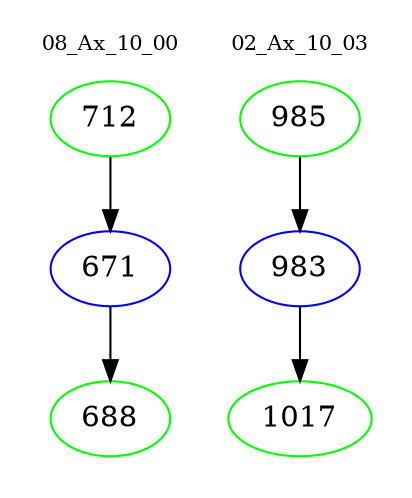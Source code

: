 digraph{
subgraph cluster_0 {
color = white
label = "08_Ax_10_00";
fontsize=10;
T0_712 [label="712", color="green"]
T0_712 -> T0_671 [color="black"]
T0_671 [label="671", color="blue"]
T0_671 -> T0_688 [color="black"]
T0_688 [label="688", color="green"]
}
subgraph cluster_1 {
color = white
label = "02_Ax_10_03";
fontsize=10;
T1_985 [label="985", color="green"]
T1_985 -> T1_983 [color="black"]
T1_983 [label="983", color="blue"]
T1_983 -> T1_1017 [color="black"]
T1_1017 [label="1017", color="green"]
}
}
